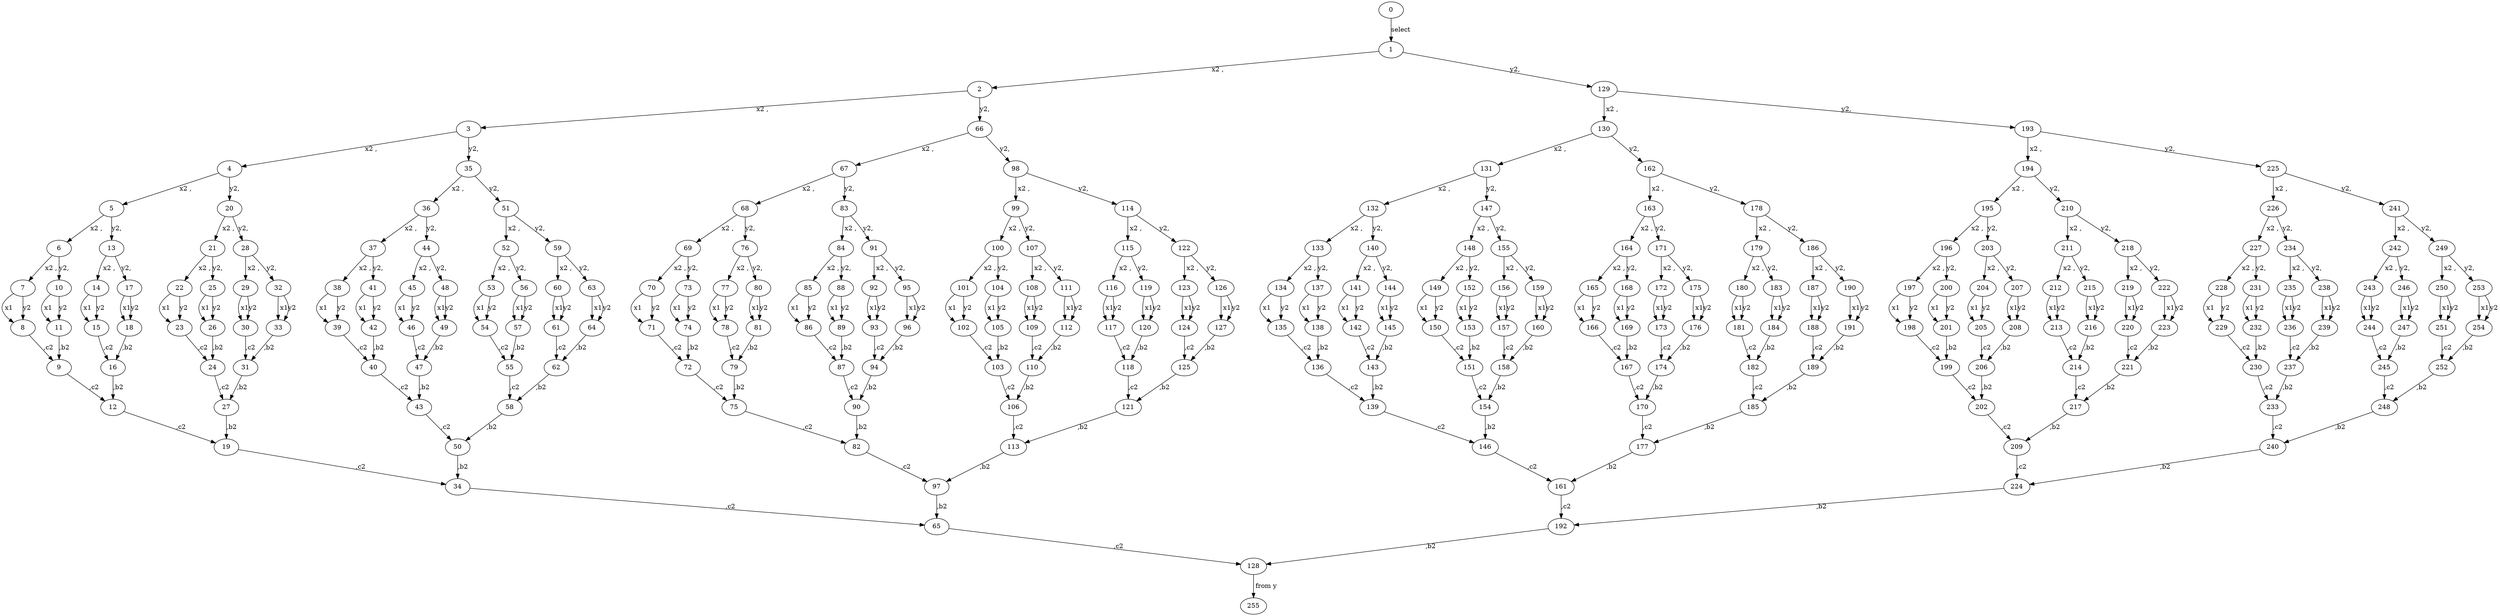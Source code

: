 digraph G {
0 ;
1 ;
2 ;
3 ;
4 ;
5 ;
6 ;
7 ;
8 ;
9 ;
10 ;
11 ;
12 ;
13 ;
14 ;
15 ;
16 ;
17 ;
18 ;
19 ;
20 ;
21 ;
22 ;
23 ;
24 ;
25 ;
26 ;
27 ;
28 ;
29 ;
30 ;
31 ;
32 ;
33 ;
34 ;
35 ;
36 ;
37 ;
38 ;
39 ;
40 ;
41 ;
42 ;
43 ;
44 ;
45 ;
46 ;
47 ;
48 ;
49 ;
50 ;
51 ;
52 ;
53 ;
54 ;
55 ;
56 ;
57 ;
58 ;
59 ;
60 ;
61 ;
62 ;
63 ;
64 ;
65 ;
66 ;
67 ;
68 ;
69 ;
70 ;
71 ;
72 ;
73 ;
74 ;
75 ;
76 ;
77 ;
78 ;
79 ;
80 ;
81 ;
82 ;
83 ;
84 ;
85 ;
86 ;
87 ;
88 ;
89 ;
90 ;
91 ;
92 ;
93 ;
94 ;
95 ;
96 ;
97 ;
98 ;
99 ;
100 ;
101 ;
102 ;
103 ;
104 ;
105 ;
106 ;
107 ;
108 ;
109 ;
110 ;
111 ;
112 ;
113 ;
114 ;
115 ;
116 ;
117 ;
118 ;
119 ;
120 ;
121 ;
122 ;
123 ;
124 ;
125 ;
126 ;
127 ;
128 ;
129 ;
130 ;
131 ;
132 ;
133 ;
134 ;
135 ;
136 ;
137 ;
138 ;
139 ;
140 ;
141 ;
142 ;
143 ;
144 ;
145 ;
146 ;
147 ;
148 ;
149 ;
150 ;
151 ;
152 ;
153 ;
154 ;
155 ;
156 ;
157 ;
158 ;
159 ;
160 ;
161 ;
162 ;
163 ;
164 ;
165 ;
166 ;
167 ;
168 ;
169 ;
170 ;
171 ;
172 ;
173 ;
174 ;
175 ;
176 ;
177 ;
178 ;
179 ;
180 ;
181 ;
182 ;
183 ;
184 ;
185 ;
186 ;
187 ;
188 ;
189 ;
190 ;
191 ;
192 ;
193 ;
194 ;
195 ;
196 ;
197 ;
198 ;
199 ;
200 ;
201 ;
202 ;
203 ;
204 ;
205 ;
206 ;
207 ;
208 ;
209 ;
210 ;
211 ;
212 ;
213 ;
214 ;
215 ;
216 ;
217 ;
218 ;
219 ;
220 ;
221 ;
222 ;
223 ;
224 ;
225 ;
226 ;
227 ;
228 ;
229 ;
230 ;
231 ;
232 ;
233 ;
234 ;
235 ;
236 ;
237 ;
238 ;
239 ;
240 ;
241 ;
242 ;
243 ;
244 ;
245 ;
246 ;
247 ;
248 ;
249 ;
250 ;
251 ;
252 ;
253 ;
254 ;
255 ;
0 -> 1 [ label="select "];
1 -> 2 [ label=" x2 ,"];
1 -> 129 [ label="y2,"];
2 -> 3 [ label=" x2 ,"];
2 -> 66 [ label="y2,"];
3 -> 4 [ label=" x2 ,"];
3 -> 35 [ label="y2,"];
4 -> 5 [ label=" x2 ,"];
4 -> 20 [ label="y2,"];
5 -> 6 [ label=" x2 ,"];
5 -> 13 [ label="y2,"];
6 -> 7 [ label=" x2 ,"];
6 -> 10 [ label="y2,"];
7 -> 8 [ label=" x1"];
7 -> 8 [ label="y2"];
8 -> 9 [ label=",c2"];
9 -> 12 [ label=",c2"];
10 -> 11 [ label=" x1"];
10 -> 11 [ label="y2"];
11 -> 9 [ label=",b2"];
12 -> 19 [ label=",c2"];
13 -> 14 [ label=" x2 ,"];
13 -> 17 [ label="y2,"];
14 -> 15 [ label=" x1"];
14 -> 15 [ label="y2"];
15 -> 16 [ label=",c2"];
16 -> 12 [ label=",b2"];
17 -> 18 [ label=" x1"];
17 -> 18 [ label="y2"];
18 -> 16 [ label=",b2"];
19 -> 34 [ label=",c2"];
20 -> 21 [ label=" x2 ,"];
20 -> 28 [ label="y2,"];
21 -> 22 [ label=" x2 ,"];
21 -> 25 [ label="y2,"];
22 -> 23 [ label=" x1"];
22 -> 23 [ label="y2"];
23 -> 24 [ label=",c2"];
24 -> 27 [ label=",c2"];
25 -> 26 [ label=" x1"];
25 -> 26 [ label="y2"];
26 -> 24 [ label=",b2"];
27 -> 19 [ label=",b2"];
28 -> 29 [ label=" x2 ,"];
28 -> 32 [ label="y2,"];
29 -> 30 [ label=" x1"];
29 -> 30 [ label="y2"];
30 -> 31 [ label=",c2"];
31 -> 27 [ label=",b2"];
32 -> 33 [ label=" x1"];
32 -> 33 [ label="y2"];
33 -> 31 [ label=",b2"];
34 -> 65 [ label=",c2"];
35 -> 36 [ label=" x2 ,"];
35 -> 51 [ label="y2,"];
36 -> 37 [ label=" x2 ,"];
36 -> 44 [ label="y2,"];
37 -> 38 [ label=" x2 ,"];
37 -> 41 [ label="y2,"];
38 -> 39 [ label=" x1"];
38 -> 39 [ label="y2"];
39 -> 40 [ label=",c2"];
40 -> 43 [ label=",c2"];
41 -> 42 [ label=" x1"];
41 -> 42 [ label="y2"];
42 -> 40 [ label=",b2"];
43 -> 50 [ label=",c2"];
44 -> 45 [ label=" x2 ,"];
44 -> 48 [ label="y2,"];
45 -> 46 [ label=" x1"];
45 -> 46 [ label="y2"];
46 -> 47 [ label=",c2"];
47 -> 43 [ label=",b2"];
48 -> 49 [ label=" x1"];
48 -> 49 [ label="y2"];
49 -> 47 [ label=",b2"];
50 -> 34 [ label=",b2"];
51 -> 52 [ label=" x2 ,"];
51 -> 59 [ label="y2,"];
52 -> 53 [ label=" x2 ,"];
52 -> 56 [ label="y2,"];
53 -> 54 [ label=" x1"];
53 -> 54 [ label="y2"];
54 -> 55 [ label=",c2"];
55 -> 58 [ label=",c2"];
56 -> 57 [ label=" x1"];
56 -> 57 [ label="y2"];
57 -> 55 [ label=",b2"];
58 -> 50 [ label=",b2"];
59 -> 60 [ label=" x2 ,"];
59 -> 63 [ label="y2,"];
60 -> 61 [ label=" x1"];
60 -> 61 [ label="y2"];
61 -> 62 [ label=",c2"];
62 -> 58 [ label=",b2"];
63 -> 64 [ label=" x1"];
63 -> 64 [ label="y2"];
64 -> 62 [ label=",b2"];
65 -> 128 [ label=",c2"];
66 -> 67 [ label=" x2 ,"];
66 -> 98 [ label="y2,"];
67 -> 68 [ label=" x2 ,"];
67 -> 83 [ label="y2,"];
68 -> 69 [ label=" x2 ,"];
68 -> 76 [ label="y2,"];
69 -> 70 [ label=" x2 ,"];
69 -> 73 [ label="y2,"];
70 -> 71 [ label=" x1"];
70 -> 71 [ label="y2"];
71 -> 72 [ label=",c2"];
72 -> 75 [ label=",c2"];
73 -> 74 [ label=" x1"];
73 -> 74 [ label="y2"];
74 -> 72 [ label=",b2"];
75 -> 82 [ label=",c2"];
76 -> 77 [ label=" x2 ,"];
76 -> 80 [ label="y2,"];
77 -> 78 [ label=" x1"];
77 -> 78 [ label="y2"];
78 -> 79 [ label=",c2"];
79 -> 75 [ label=",b2"];
80 -> 81 [ label=" x1"];
80 -> 81 [ label="y2"];
81 -> 79 [ label=",b2"];
82 -> 97 [ label=",c2"];
83 -> 84 [ label=" x2 ,"];
83 -> 91 [ label="y2,"];
84 -> 85 [ label=" x2 ,"];
84 -> 88 [ label="y2,"];
85 -> 86 [ label=" x1"];
85 -> 86 [ label="y2"];
86 -> 87 [ label=",c2"];
87 -> 90 [ label=",c2"];
88 -> 89 [ label=" x1"];
88 -> 89 [ label="y2"];
89 -> 87 [ label=",b2"];
90 -> 82 [ label=",b2"];
91 -> 92 [ label=" x2 ,"];
91 -> 95 [ label="y2,"];
92 -> 93 [ label=" x1"];
92 -> 93 [ label="y2"];
93 -> 94 [ label=",c2"];
94 -> 90 [ label=",b2"];
95 -> 96 [ label=" x1"];
95 -> 96 [ label="y2"];
96 -> 94 [ label=",b2"];
97 -> 65 [ label=",b2"];
98 -> 99 [ label=" x2 ,"];
98 -> 114 [ label="y2,"];
99 -> 100 [ label=" x2 ,"];
99 -> 107 [ label="y2,"];
100 -> 101 [ label=" x2 ,"];
100 -> 104 [ label="y2,"];
101 -> 102 [ label=" x1"];
101 -> 102 [ label="y2"];
102 -> 103 [ label=",c2"];
103 -> 106 [ label=",c2"];
104 -> 105 [ label=" x1"];
104 -> 105 [ label="y2"];
105 -> 103 [ label=",b2"];
106 -> 113 [ label=",c2"];
107 -> 108 [ label=" x2 ,"];
107 -> 111 [ label="y2,"];
108 -> 109 [ label=" x1"];
108 -> 109 [ label="y2"];
109 -> 110 [ label=",c2"];
110 -> 106 [ label=",b2"];
111 -> 112 [ label=" x1"];
111 -> 112 [ label="y2"];
112 -> 110 [ label=",b2"];
113 -> 97 [ label=",b2"];
114 -> 115 [ label=" x2 ,"];
114 -> 122 [ label="y2,"];
115 -> 116 [ label=" x2 ,"];
115 -> 119 [ label="y2,"];
116 -> 117 [ label=" x1"];
116 -> 117 [ label="y2"];
117 -> 118 [ label=",c2"];
118 -> 121 [ label=",c2"];
119 -> 120 [ label=" x1"];
119 -> 120 [ label="y2"];
120 -> 118 [ label=",b2"];
121 -> 113 [ label=",b2"];
122 -> 123 [ label=" x2 ,"];
122 -> 126 [ label="y2,"];
123 -> 124 [ label=" x1"];
123 -> 124 [ label="y2"];
124 -> 125 [ label=",c2"];
125 -> 121 [ label=",b2"];
126 -> 127 [ label=" x1"];
126 -> 127 [ label="y2"];
127 -> 125 [ label=",b2"];
128 -> 255 [ label=" from y  "];
129 -> 130 [ label=" x2 ,"];
129 -> 193 [ label="y2,"];
130 -> 131 [ label=" x2 ,"];
130 -> 162 [ label="y2,"];
131 -> 132 [ label=" x2 ,"];
131 -> 147 [ label="y2,"];
132 -> 133 [ label=" x2 ,"];
132 -> 140 [ label="y2,"];
133 -> 134 [ label=" x2 ,"];
133 -> 137 [ label="y2,"];
134 -> 135 [ label=" x1"];
134 -> 135 [ label="y2"];
135 -> 136 [ label=",c2"];
136 -> 139 [ label=",c2"];
137 -> 138 [ label=" x1"];
137 -> 138 [ label="y2"];
138 -> 136 [ label=",b2"];
139 -> 146 [ label=",c2"];
140 -> 141 [ label=" x2 ,"];
140 -> 144 [ label="y2,"];
141 -> 142 [ label=" x1"];
141 -> 142 [ label="y2"];
142 -> 143 [ label=",c2"];
143 -> 139 [ label=",b2"];
144 -> 145 [ label=" x1"];
144 -> 145 [ label="y2"];
145 -> 143 [ label=",b2"];
146 -> 161 [ label=",c2"];
147 -> 148 [ label=" x2 ,"];
147 -> 155 [ label="y2,"];
148 -> 149 [ label=" x2 ,"];
148 -> 152 [ label="y2,"];
149 -> 150 [ label=" x1"];
149 -> 150 [ label="y2"];
150 -> 151 [ label=",c2"];
151 -> 154 [ label=",c2"];
152 -> 153 [ label=" x1"];
152 -> 153 [ label="y2"];
153 -> 151 [ label=",b2"];
154 -> 146 [ label=",b2"];
155 -> 156 [ label=" x2 ,"];
155 -> 159 [ label="y2,"];
156 -> 157 [ label=" x1"];
156 -> 157 [ label="y2"];
157 -> 158 [ label=",c2"];
158 -> 154 [ label=",b2"];
159 -> 160 [ label=" x1"];
159 -> 160 [ label="y2"];
160 -> 158 [ label=",b2"];
161 -> 192 [ label=",c2"];
162 -> 163 [ label=" x2 ,"];
162 -> 178 [ label="y2,"];
163 -> 164 [ label=" x2 ,"];
163 -> 171 [ label="y2,"];
164 -> 165 [ label=" x2 ,"];
164 -> 168 [ label="y2,"];
165 -> 166 [ label=" x1"];
165 -> 166 [ label="y2"];
166 -> 167 [ label=",c2"];
167 -> 170 [ label=",c2"];
168 -> 169 [ label=" x1"];
168 -> 169 [ label="y2"];
169 -> 167 [ label=",b2"];
170 -> 177 [ label=",c2"];
171 -> 172 [ label=" x2 ,"];
171 -> 175 [ label="y2,"];
172 -> 173 [ label=" x1"];
172 -> 173 [ label="y2"];
173 -> 174 [ label=",c2"];
174 -> 170 [ label=",b2"];
175 -> 176 [ label=" x1"];
175 -> 176 [ label="y2"];
176 -> 174 [ label=",b2"];
177 -> 161 [ label=",b2"];
178 -> 179 [ label=" x2 ,"];
178 -> 186 [ label="y2,"];
179 -> 180 [ label=" x2 ,"];
179 -> 183 [ label="y2,"];
180 -> 181 [ label=" x1"];
180 -> 181 [ label="y2"];
181 -> 182 [ label=",c2"];
182 -> 185 [ label=",c2"];
183 -> 184 [ label=" x1"];
183 -> 184 [ label="y2"];
184 -> 182 [ label=",b2"];
185 -> 177 [ label=",b2"];
186 -> 187 [ label=" x2 ,"];
186 -> 190 [ label="y2,"];
187 -> 188 [ label=" x1"];
187 -> 188 [ label="y2"];
188 -> 189 [ label=",c2"];
189 -> 185 [ label=",b2"];
190 -> 191 [ label=" x1"];
190 -> 191 [ label="y2"];
191 -> 189 [ label=",b2"];
192 -> 128 [ label=",b2"];
193 -> 194 [ label=" x2 ,"];
193 -> 225 [ label="y2,"];
194 -> 195 [ label=" x2 ,"];
194 -> 210 [ label="y2,"];
195 -> 196 [ label=" x2 ,"];
195 -> 203 [ label="y2,"];
196 -> 197 [ label=" x2 ,"];
196 -> 200 [ label="y2,"];
197 -> 198 [ label=" x1"];
197 -> 198 [ label="y2"];
198 -> 199 [ label=",c2"];
199 -> 202 [ label=",c2"];
200 -> 201 [ label=" x1"];
200 -> 201 [ label="y2"];
201 -> 199 [ label=",b2"];
202 -> 209 [ label=",c2"];
203 -> 204 [ label=" x2 ,"];
203 -> 207 [ label="y2,"];
204 -> 205 [ label=" x1"];
204 -> 205 [ label="y2"];
205 -> 206 [ label=",c2"];
206 -> 202 [ label=",b2"];
207 -> 208 [ label=" x1"];
207 -> 208 [ label="y2"];
208 -> 206 [ label=",b2"];
209 -> 224 [ label=",c2"];
210 -> 211 [ label=" x2 ,"];
210 -> 218 [ label="y2,"];
211 -> 212 [ label=" x2 ,"];
211 -> 215 [ label="y2,"];
212 -> 213 [ label=" x1"];
212 -> 213 [ label="y2"];
213 -> 214 [ label=",c2"];
214 -> 217 [ label=",c2"];
215 -> 216 [ label=" x1"];
215 -> 216 [ label="y2"];
216 -> 214 [ label=",b2"];
217 -> 209 [ label=",b2"];
218 -> 219 [ label=" x2 ,"];
218 -> 222 [ label="y2,"];
219 -> 220 [ label=" x1"];
219 -> 220 [ label="y2"];
220 -> 221 [ label=",c2"];
221 -> 217 [ label=",b2"];
222 -> 223 [ label=" x1"];
222 -> 223 [ label="y2"];
223 -> 221 [ label=",b2"];
224 -> 192 [ label=",b2"];
225 -> 226 [ label=" x2 ,"];
225 -> 241 [ label="y2,"];
226 -> 227 [ label=" x2 ,"];
226 -> 234 [ label="y2,"];
227 -> 228 [ label=" x2 ,"];
227 -> 231 [ label="y2,"];
228 -> 229 [ label=" x1"];
228 -> 229 [ label="y2"];
229 -> 230 [ label=",c2"];
230 -> 233 [ label=",c2"];
231 -> 232 [ label=" x1"];
231 -> 232 [ label="y2"];
232 -> 230 [ label=",b2"];
233 -> 240 [ label=",c2"];
234 -> 235 [ label=" x2 ,"];
234 -> 238 [ label="y2,"];
235 -> 236 [ label=" x1"];
235 -> 236 [ label="y2"];
236 -> 237 [ label=",c2"];
237 -> 233 [ label=",b2"];
238 -> 239 [ label=" x1"];
238 -> 239 [ label="y2"];
239 -> 237 [ label=",b2"];
240 -> 224 [ label=",b2"];
241 -> 242 [ label=" x2 ,"];
241 -> 249 [ label="y2,"];
242 -> 243 [ label=" x2 ,"];
242 -> 246 [ label="y2,"];
243 -> 244 [ label=" x1"];
243 -> 244 [ label="y2"];
244 -> 245 [ label=",c2"];
245 -> 248 [ label=",c2"];
246 -> 247 [ label=" x1"];
246 -> 247 [ label="y2"];
247 -> 245 [ label=",b2"];
248 -> 240 [ label=",b2"];
249 -> 250 [ label=" x2 ,"];
249 -> 253 [ label="y2,"];
250 -> 251 [ label=" x1"];
250 -> 251 [ label="y2"];
251 -> 252 [ label=",c2"];
252 -> 248 [ label=",b2"];
253 -> 254 [ label=" x1"];
253 -> 254 [ label="y2"];
254 -> 252 [ label=",b2"];
}
